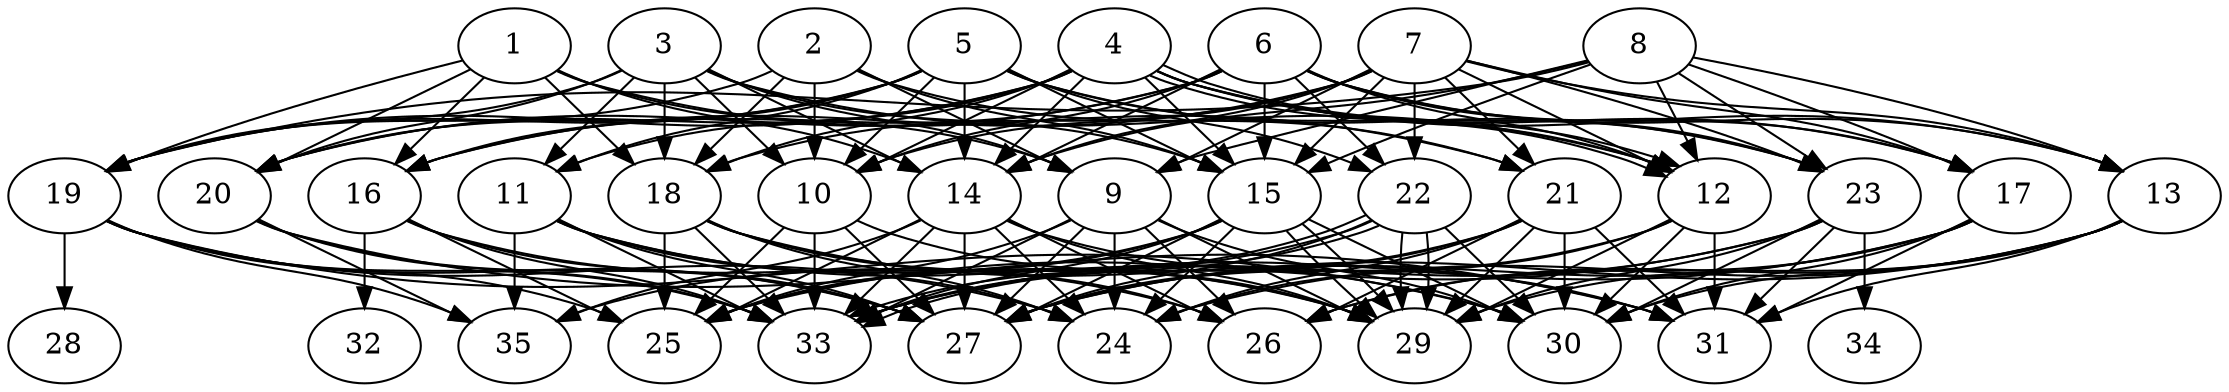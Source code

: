 // DAG automatically generated by daggen at Thu Oct  3 14:05:36 2019
// ./daggen --dot -n 35 --ccr 0.5 --fat 0.7 --regular 0.7 --density 0.9 --mindata 5242880 --maxdata 52428800 
digraph G {
  1 [size="60471296", alpha="0.02", expect_size="30235648"] 
  1 -> 9 [size ="30235648"]
  1 -> 14 [size ="30235648"]
  1 -> 16 [size ="30235648"]
  1 -> 18 [size ="30235648"]
  1 -> 19 [size ="30235648"]
  1 -> 20 [size ="30235648"]
  1 -> 21 [size ="30235648"]
  2 [size="63619072", alpha="0.06", expect_size="31809536"] 
  2 -> 9 [size ="31809536"]
  2 -> 10 [size ="31809536"]
  2 -> 15 [size ="31809536"]
  2 -> 18 [size ="31809536"]
  2 -> 19 [size ="31809536"]
  2 -> 21 [size ="31809536"]
  3 [size="80435200", alpha="0.10", expect_size="40217600"] 
  3 -> 9 [size ="40217600"]
  3 -> 10 [size ="40217600"]
  3 -> 11 [size ="40217600"]
  3 -> 12 [size ="40217600"]
  3 -> 14 [size ="40217600"]
  3 -> 15 [size ="40217600"]
  3 -> 18 [size ="40217600"]
  3 -> 19 [size ="40217600"]
  3 -> 20 [size ="40217600"]
  4 [size="22204416", alpha="0.08", expect_size="11102208"] 
  4 -> 10 [size ="11102208"]
  4 -> 11 [size ="11102208"]
  4 -> 12 [size ="11102208"]
  4 -> 12 [size ="11102208"]
  4 -> 13 [size ="11102208"]
  4 -> 14 [size ="11102208"]
  4 -> 15 [size ="11102208"]
  4 -> 17 [size ="11102208"]
  4 -> 18 [size ="11102208"]
  4 -> 19 [size ="11102208"]
  4 -> 20 [size ="11102208"]
  4 -> 23 [size ="11102208"]
  5 [size="49192960", alpha="0.13", expect_size="24596480"] 
  5 -> 10 [size ="24596480"]
  5 -> 11 [size ="24596480"]
  5 -> 12 [size ="24596480"]
  5 -> 14 [size ="24596480"]
  5 -> 15 [size ="24596480"]
  5 -> 16 [size ="24596480"]
  5 -> 19 [size ="24596480"]
  5 -> 20 [size ="24596480"]
  5 -> 22 [size ="24596480"]
  5 -> 23 [size ="24596480"]
  6 [size="91455488", alpha="0.19", expect_size="45727744"] 
  6 -> 10 [size ="45727744"]
  6 -> 12 [size ="45727744"]
  6 -> 13 [size ="45727744"]
  6 -> 14 [size ="45727744"]
  6 -> 15 [size ="45727744"]
  6 -> 16 [size ="45727744"]
  6 -> 17 [size ="45727744"]
  6 -> 20 [size ="45727744"]
  6 -> 22 [size ="45727744"]
  6 -> 23 [size ="45727744"]
  7 [size="92565504", alpha="0.07", expect_size="46282752"] 
  7 -> 9 [size ="46282752"]
  7 -> 10 [size ="46282752"]
  7 -> 12 [size ="46282752"]
  7 -> 13 [size ="46282752"]
  7 -> 14 [size ="46282752"]
  7 -> 15 [size ="46282752"]
  7 -> 16 [size ="46282752"]
  7 -> 17 [size ="46282752"]
  7 -> 18 [size ="46282752"]
  7 -> 21 [size ="46282752"]
  7 -> 22 [size ="46282752"]
  7 -> 23 [size ="46282752"]
  8 [size="54970368", alpha="0.17", expect_size="27485184"] 
  8 -> 9 [size ="27485184"]
  8 -> 12 [size ="27485184"]
  8 -> 13 [size ="27485184"]
  8 -> 14 [size ="27485184"]
  8 -> 15 [size ="27485184"]
  8 -> 17 [size ="27485184"]
  8 -> 19 [size ="27485184"]
  8 -> 23 [size ="27485184"]
  9 [size="81346560", alpha="0.17", expect_size="40673280"] 
  9 -> 24 [size ="40673280"]
  9 -> 25 [size ="40673280"]
  9 -> 26 [size ="40673280"]
  9 -> 27 [size ="40673280"]
  9 -> 29 [size ="40673280"]
  9 -> 30 [size ="40673280"]
  9 -> 33 [size ="40673280"]
  10 [size="93179904", alpha="0.16", expect_size="46589952"] 
  10 -> 25 [size ="46589952"]
  10 -> 27 [size ="46589952"]
  10 -> 29 [size ="46589952"]
  10 -> 33 [size ="46589952"]
  11 [size="56242176", alpha="0.16", expect_size="28121088"] 
  11 -> 24 [size ="28121088"]
  11 -> 27 [size ="28121088"]
  11 -> 29 [size ="28121088"]
  11 -> 30 [size ="28121088"]
  11 -> 33 [size ="28121088"]
  11 -> 35 [size ="28121088"]
  12 [size="64407552", alpha="0.08", expect_size="32203776"] 
  12 -> 24 [size ="32203776"]
  12 -> 27 [size ="32203776"]
  12 -> 29 [size ="32203776"]
  12 -> 30 [size ="32203776"]
  12 -> 31 [size ="32203776"]
  13 [size="92227584", alpha="0.13", expect_size="46113792"] 
  13 -> 24 [size ="46113792"]
  13 -> 26 [size ="46113792"]
  13 -> 27 [size ="46113792"]
  13 -> 29 [size ="46113792"]
  13 -> 30 [size ="46113792"]
  13 -> 31 [size ="46113792"]
  14 [size="47097856", alpha="0.17", expect_size="23548928"] 
  14 -> 24 [size ="23548928"]
  14 -> 25 [size ="23548928"]
  14 -> 26 [size ="23548928"]
  14 -> 27 [size ="23548928"]
  14 -> 29 [size ="23548928"]
  14 -> 31 [size ="23548928"]
  14 -> 33 [size ="23548928"]
  14 -> 35 [size ="23548928"]
  15 [size="86263808", alpha="0.02", expect_size="43131904"] 
  15 -> 24 [size ="43131904"]
  15 -> 25 [size ="43131904"]
  15 -> 27 [size ="43131904"]
  15 -> 29 [size ="43131904"]
  15 -> 29 [size ="43131904"]
  15 -> 30 [size ="43131904"]
  15 -> 33 [size ="43131904"]
  15 -> 35 [size ="43131904"]
  16 [size="53008384", alpha="0.05", expect_size="26504192"] 
  16 -> 25 [size ="26504192"]
  16 -> 26 [size ="26504192"]
  16 -> 27 [size ="26504192"]
  16 -> 32 [size ="26504192"]
  16 -> 33 [size ="26504192"]
  17 [size="45936640", alpha="0.12", expect_size="22968320"] 
  17 -> 26 [size ="22968320"]
  17 -> 27 [size ="22968320"]
  17 -> 30 [size ="22968320"]
  17 -> 31 [size ="22968320"]
  17 -> 33 [size ="22968320"]
  18 [size="79857664", alpha="0.15", expect_size="39928832"] 
  18 -> 24 [size ="39928832"]
  18 -> 25 [size ="39928832"]
  18 -> 26 [size ="39928832"]
  18 -> 29 [size ="39928832"]
  18 -> 31 [size ="39928832"]
  18 -> 33 [size ="39928832"]
  19 [size="66754560", alpha="0.11", expect_size="33377280"] 
  19 -> 24 [size ="33377280"]
  19 -> 25 [size ="33377280"]
  19 -> 27 [size ="33377280"]
  19 -> 28 [size ="33377280"]
  19 -> 30 [size ="33377280"]
  19 -> 33 [size ="33377280"]
  19 -> 35 [size ="33377280"]
  20 [size="52133888", alpha="0.08", expect_size="26066944"] 
  20 -> 27 [size ="26066944"]
  20 -> 31 [size ="26066944"]
  20 -> 33 [size ="26066944"]
  20 -> 35 [size ="26066944"]
  21 [size="33658880", alpha="0.16", expect_size="16829440"] 
  21 -> 24 [size ="16829440"]
  21 -> 26 [size ="16829440"]
  21 -> 27 [size ="16829440"]
  21 -> 29 [size ="16829440"]
  21 -> 30 [size ="16829440"]
  21 -> 31 [size ="16829440"]
  21 -> 33 [size ="16829440"]
  22 [size="14364672", alpha="0.15", expect_size="7182336"] 
  22 -> 25 [size ="7182336"]
  22 -> 27 [size ="7182336"]
  22 -> 29 [size ="7182336"]
  22 -> 29 [size ="7182336"]
  22 -> 30 [size ="7182336"]
  22 -> 33 [size ="7182336"]
  22 -> 33 [size ="7182336"]
  23 [size="53852160", alpha="0.08", expect_size="26926080"] 
  23 -> 25 [size ="26926080"]
  23 -> 29 [size ="26926080"]
  23 -> 30 [size ="26926080"]
  23 -> 31 [size ="26926080"]
  23 -> 33 [size ="26926080"]
  23 -> 34 [size ="26926080"]
  24 [size="21170176", alpha="0.05", expect_size="10585088"] 
  25 [size="100405248", alpha="0.09", expect_size="50202624"] 
  26 [size="17299456", alpha="0.10", expect_size="8649728"] 
  27 [size="39733248", alpha="0.09", expect_size="19866624"] 
  28 [size="95199232", alpha="0.18", expect_size="47599616"] 
  29 [size="72407040", alpha="0.01", expect_size="36203520"] 
  30 [size="30547968", alpha="0.02", expect_size="15273984"] 
  31 [size="69003264", alpha="0.13", expect_size="34501632"] 
  32 [size="49016832", alpha="0.15", expect_size="24508416"] 
  33 [size="23719936", alpha="0.14", expect_size="11859968"] 
  34 [size="63064064", alpha="0.01", expect_size="31532032"] 
  35 [size="84393984", alpha="0.04", expect_size="42196992"] 
}
